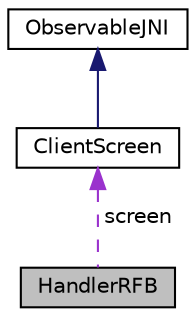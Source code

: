 digraph "HandlerRFB"
{
  edge [fontname="Helvetica",fontsize="10",labelfontname="Helvetica",labelfontsize="10"];
  node [fontname="Helvetica",fontsize="10",shape=record];
  Node1 [label="HandlerRFB",height=0.2,width=0.4,color="black", fillcolor="grey75", style="filled" fontcolor="black"];
  Node2 -> Node1 [dir="back",color="darkorchid3",fontsize="10",style="dashed",label=" screen" ,fontname="Helvetica"];
  Node2 [label="ClientScreen",height=0.2,width=0.4,color="black", fillcolor="white", style="filled",URL="$classClientScreen.html",tooltip="Clase encargada de gestionar los eventos de rfb y transformar la imagen."];
  Node3 -> Node2 [dir="back",color="midnightblue",fontsize="10",style="solid",fontname="Helvetica"];
  Node3 [label="ObservableJNI",height=0.2,width=0.4,color="black", fillcolor="white", style="filled",URL="$classObservableJNI.html",tooltip="Clase que notifica a java."];
}
